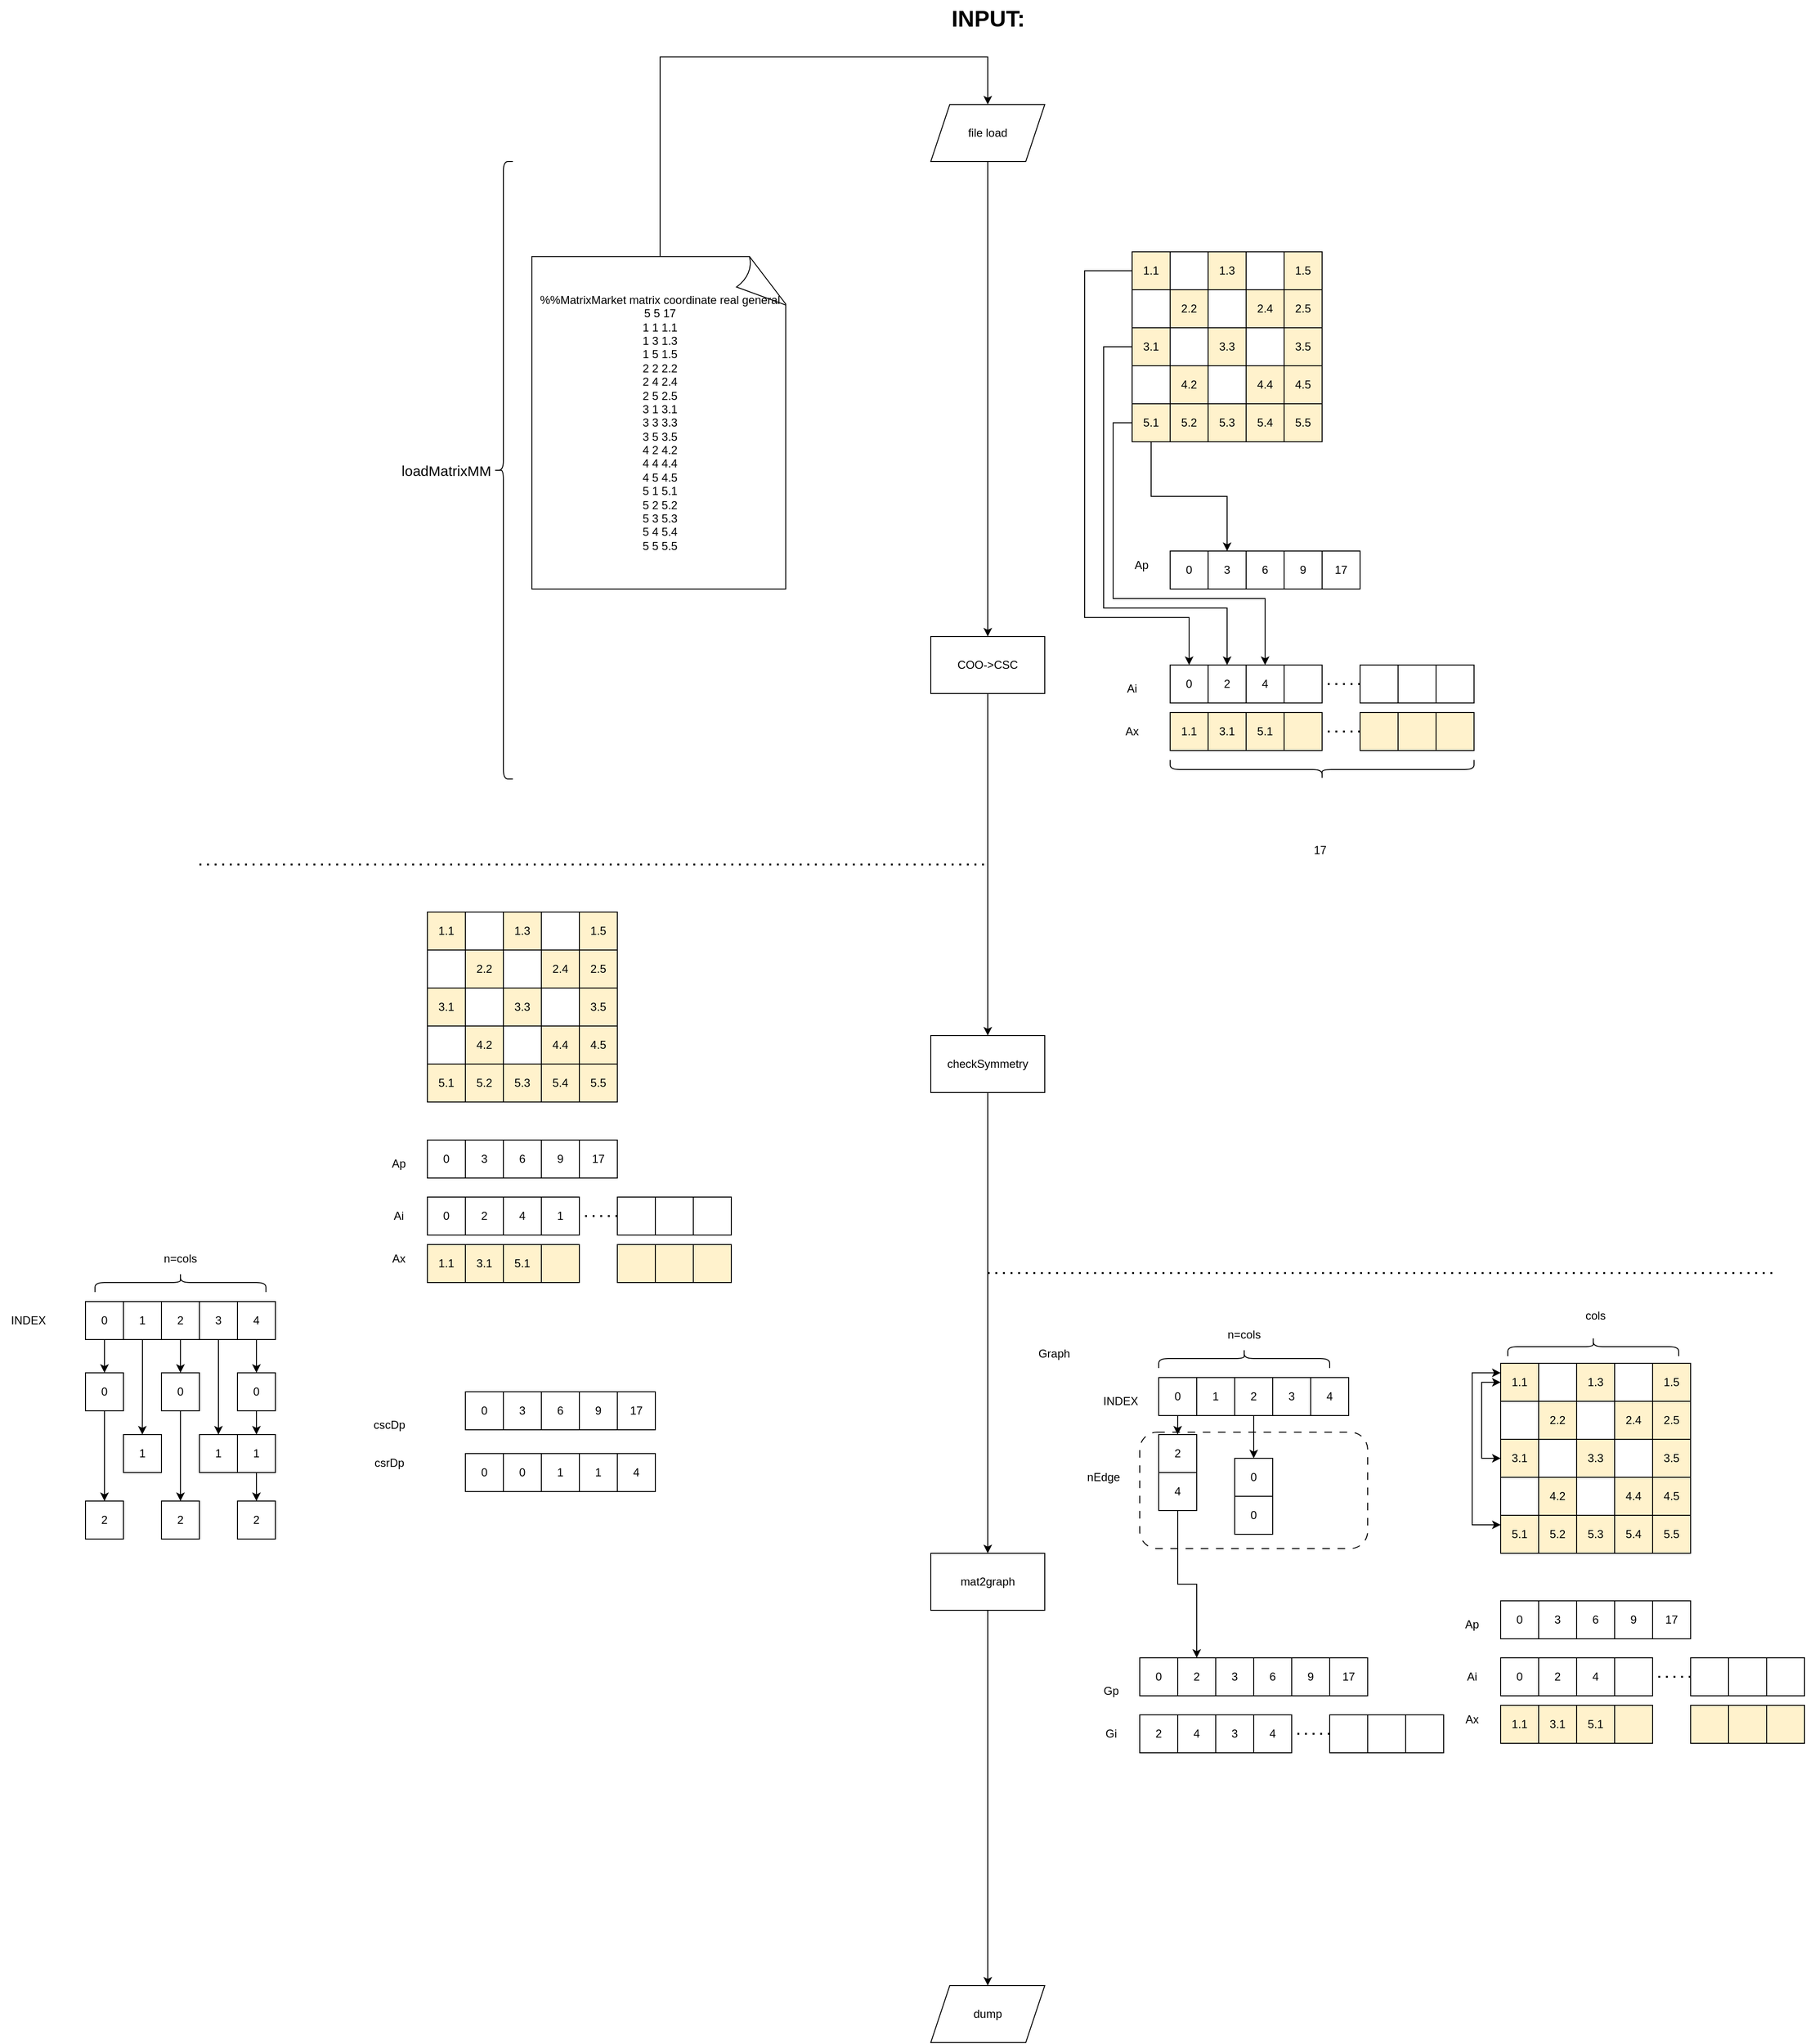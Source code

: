 <mxfile version="21.6.2" type="github">
  <diagram name="Page-1" id="mv7DPdrEbFSLcEf9unp2">
    <mxGraphModel dx="3901" dy="2014" grid="1" gridSize="10" guides="1" tooltips="1" connect="1" arrows="1" fold="1" page="1" pageScale="1" pageWidth="850" pageHeight="1100" math="0" shadow="0">
      <root>
        <mxCell id="0" />
        <mxCell id="1" parent="0" />
        <mxCell id="_sm7FN16jf7EUEfieG9g-74" style="edgeStyle=orthogonalEdgeStyle;rounded=0;orthogonalLoop=1;jettySize=auto;html=1;exitX=0;exitY=0.5;exitDx=0;exitDy=0;entryX=0.5;entryY=0;entryDx=0;entryDy=0;" edge="1" parent="1" source="_sm7FN16jf7EUEfieG9g-1" target="_sm7FN16jf7EUEfieG9g-52">
          <mxGeometry relative="1" as="geometry">
            <mxPoint x="72" y="390" as="targetPoint" />
            <Array as="points">
              <mxPoint x="82" y="175" />
              <mxPoint x="82" y="540" />
              <mxPoint x="192" y="540" />
            </Array>
          </mxGeometry>
        </mxCell>
        <mxCell id="_sm7FN16jf7EUEfieG9g-1" value="1.1" style="whiteSpace=wrap;html=1;aspect=fixed;fillColor=#fff2cc;strokeColor=default;" vertex="1" parent="1">
          <mxGeometry x="132" y="155" width="40" height="40" as="geometry" />
        </mxCell>
        <mxCell id="_sm7FN16jf7EUEfieG9g-2" value="" style="whiteSpace=wrap;html=1;aspect=fixed;" vertex="1" parent="1">
          <mxGeometry x="172" y="155" width="40" height="40" as="geometry" />
        </mxCell>
        <mxCell id="_sm7FN16jf7EUEfieG9g-3" value="1.3" style="whiteSpace=wrap;html=1;aspect=fixed;fillColor=#fff2cc;strokeColor=default;" vertex="1" parent="1">
          <mxGeometry x="212" y="155" width="40" height="40" as="geometry" />
        </mxCell>
        <mxCell id="_sm7FN16jf7EUEfieG9g-4" value="" style="whiteSpace=wrap;html=1;aspect=fixed;" vertex="1" parent="1">
          <mxGeometry x="252" y="155" width="40" height="40" as="geometry" />
        </mxCell>
        <mxCell id="_sm7FN16jf7EUEfieG9g-5" value="1.5" style="whiteSpace=wrap;html=1;aspect=fixed;fillColor=#fff2cc;strokeColor=default;" vertex="1" parent="1">
          <mxGeometry x="292" y="155" width="40" height="40" as="geometry" />
        </mxCell>
        <mxCell id="_sm7FN16jf7EUEfieG9g-6" value="" style="whiteSpace=wrap;html=1;aspect=fixed;" vertex="1" parent="1">
          <mxGeometry x="132" y="195" width="40" height="40" as="geometry" />
        </mxCell>
        <mxCell id="_sm7FN16jf7EUEfieG9g-7" value="2.2" style="whiteSpace=wrap;html=1;aspect=fixed;fillColor=#fff2cc;strokeColor=default;" vertex="1" parent="1">
          <mxGeometry x="172" y="195" width="40" height="40" as="geometry" />
        </mxCell>
        <mxCell id="_sm7FN16jf7EUEfieG9g-8" value="" style="whiteSpace=wrap;html=1;aspect=fixed;" vertex="1" parent="1">
          <mxGeometry x="212" y="195" width="40" height="40" as="geometry" />
        </mxCell>
        <mxCell id="_sm7FN16jf7EUEfieG9g-9" value="2.4" style="whiteSpace=wrap;html=1;aspect=fixed;fillColor=#fff2cc;strokeColor=default;" vertex="1" parent="1">
          <mxGeometry x="252" y="195" width="40" height="40" as="geometry" />
        </mxCell>
        <mxCell id="_sm7FN16jf7EUEfieG9g-10" value="2.5" style="whiteSpace=wrap;html=1;aspect=fixed;fillColor=#fff2cc;strokeColor=default;" vertex="1" parent="1">
          <mxGeometry x="292" y="195" width="40" height="40" as="geometry" />
        </mxCell>
        <mxCell id="_sm7FN16jf7EUEfieG9g-75" style="edgeStyle=orthogonalEdgeStyle;rounded=0;orthogonalLoop=1;jettySize=auto;html=1;exitX=0;exitY=0.5;exitDx=0;exitDy=0;entryX=0.5;entryY=0;entryDx=0;entryDy=0;" edge="1" parent="1" source="_sm7FN16jf7EUEfieG9g-11" target="_sm7FN16jf7EUEfieG9g-53">
          <mxGeometry relative="1" as="geometry">
            <Array as="points">
              <mxPoint x="102" y="255" />
              <mxPoint x="102" y="530" />
              <mxPoint x="232" y="530" />
            </Array>
          </mxGeometry>
        </mxCell>
        <mxCell id="_sm7FN16jf7EUEfieG9g-11" value="3.1" style="whiteSpace=wrap;html=1;aspect=fixed;fillColor=#fff2cc;strokeColor=default;" vertex="1" parent="1">
          <mxGeometry x="132" y="235" width="40" height="40" as="geometry" />
        </mxCell>
        <mxCell id="_sm7FN16jf7EUEfieG9g-12" value="" style="whiteSpace=wrap;html=1;aspect=fixed;" vertex="1" parent="1">
          <mxGeometry x="172" y="235" width="40" height="40" as="geometry" />
        </mxCell>
        <mxCell id="_sm7FN16jf7EUEfieG9g-13" value="3.3" style="whiteSpace=wrap;html=1;aspect=fixed;fillColor=#fff2cc;strokeColor=default;" vertex="1" parent="1">
          <mxGeometry x="212" y="235" width="40" height="40" as="geometry" />
        </mxCell>
        <mxCell id="_sm7FN16jf7EUEfieG9g-14" value="" style="whiteSpace=wrap;html=1;aspect=fixed;" vertex="1" parent="1">
          <mxGeometry x="252" y="235" width="40" height="40" as="geometry" />
        </mxCell>
        <mxCell id="_sm7FN16jf7EUEfieG9g-15" value="3.5" style="whiteSpace=wrap;html=1;aspect=fixed;fillColor=#fff2cc;strokeColor=default;" vertex="1" parent="1">
          <mxGeometry x="292" y="235" width="40" height="40" as="geometry" />
        </mxCell>
        <mxCell id="_sm7FN16jf7EUEfieG9g-16" value="" style="whiteSpace=wrap;html=1;aspect=fixed;" vertex="1" parent="1">
          <mxGeometry x="132" y="275" width="40" height="40" as="geometry" />
        </mxCell>
        <mxCell id="_sm7FN16jf7EUEfieG9g-17" value="4.2" style="whiteSpace=wrap;html=1;aspect=fixed;fillColor=#fff2cc;strokeColor=default;" vertex="1" parent="1">
          <mxGeometry x="172" y="275" width="40" height="40" as="geometry" />
        </mxCell>
        <mxCell id="_sm7FN16jf7EUEfieG9g-18" value="" style="whiteSpace=wrap;html=1;aspect=fixed;" vertex="1" parent="1">
          <mxGeometry x="212" y="275" width="40" height="40" as="geometry" />
        </mxCell>
        <mxCell id="_sm7FN16jf7EUEfieG9g-19" value="4.4" style="whiteSpace=wrap;html=1;aspect=fixed;fillColor=#fff2cc;strokeColor=default;" vertex="1" parent="1">
          <mxGeometry x="252" y="275" width="40" height="40" as="geometry" />
        </mxCell>
        <mxCell id="_sm7FN16jf7EUEfieG9g-20" value="4.5" style="whiteSpace=wrap;html=1;aspect=fixed;fillColor=#fff2cc;strokeColor=default;" vertex="1" parent="1">
          <mxGeometry x="292" y="275" width="40" height="40" as="geometry" />
        </mxCell>
        <mxCell id="_sm7FN16jf7EUEfieG9g-76" style="edgeStyle=orthogonalEdgeStyle;rounded=0;orthogonalLoop=1;jettySize=auto;html=1;exitX=0;exitY=0.5;exitDx=0;exitDy=0;entryX=0.5;entryY=0;entryDx=0;entryDy=0;" edge="1" parent="1" source="_sm7FN16jf7EUEfieG9g-21" target="_sm7FN16jf7EUEfieG9g-54">
          <mxGeometry relative="1" as="geometry">
            <Array as="points">
              <mxPoint x="112" y="335" />
              <mxPoint x="112" y="520" />
              <mxPoint x="272" y="520" />
            </Array>
          </mxGeometry>
        </mxCell>
        <mxCell id="_sm7FN16jf7EUEfieG9g-77" style="edgeStyle=orthogonalEdgeStyle;rounded=0;orthogonalLoop=1;jettySize=auto;html=1;exitX=0.5;exitY=1;exitDx=0;exitDy=0;entryX=0.5;entryY=0;entryDx=0;entryDy=0;" edge="1" parent="1" source="_sm7FN16jf7EUEfieG9g-21" target="_sm7FN16jf7EUEfieG9g-62">
          <mxGeometry relative="1" as="geometry" />
        </mxCell>
        <mxCell id="_sm7FN16jf7EUEfieG9g-21" value="5.1" style="whiteSpace=wrap;html=1;aspect=fixed;fillColor=#fff2cc;strokeColor=default;" vertex="1" parent="1">
          <mxGeometry x="132" y="315" width="40" height="40" as="geometry" />
        </mxCell>
        <mxCell id="_sm7FN16jf7EUEfieG9g-22" value="5.2" style="whiteSpace=wrap;html=1;aspect=fixed;fillColor=#fff2cc;strokeColor=default;" vertex="1" parent="1">
          <mxGeometry x="172" y="315" width="40" height="40" as="geometry" />
        </mxCell>
        <mxCell id="_sm7FN16jf7EUEfieG9g-23" value="5.3" style="whiteSpace=wrap;html=1;aspect=fixed;fillColor=#fff2cc;strokeColor=default;" vertex="1" parent="1">
          <mxGeometry x="212" y="315" width="40" height="40" as="geometry" />
        </mxCell>
        <mxCell id="_sm7FN16jf7EUEfieG9g-24" value="5.4" style="whiteSpace=wrap;html=1;aspect=fixed;fillColor=#fff2cc;strokeColor=default;" vertex="1" parent="1">
          <mxGeometry x="252" y="315" width="40" height="40" as="geometry" />
        </mxCell>
        <mxCell id="_sm7FN16jf7EUEfieG9g-25" value="5.5" style="whiteSpace=wrap;html=1;aspect=fixed;fillColor=#fff2cc;strokeColor=default;" vertex="1" parent="1">
          <mxGeometry x="292" y="315" width="40" height="40" as="geometry" />
        </mxCell>
        <mxCell id="_sm7FN16jf7EUEfieG9g-34" style="edgeStyle=orthogonalEdgeStyle;rounded=0;orthogonalLoop=1;jettySize=auto;html=1;exitX=0.5;exitY=1;exitDx=0;exitDy=0;entryX=0.5;entryY=0;entryDx=0;entryDy=0;" edge="1" parent="1" source="_sm7FN16jf7EUEfieG9g-29" target="_sm7FN16jf7EUEfieG9g-31">
          <mxGeometry relative="1" as="geometry" />
        </mxCell>
        <mxCell id="_sm7FN16jf7EUEfieG9g-29" value="file load" style="shape=parallelogram;perimeter=parallelogramPerimeter;whiteSpace=wrap;html=1;fixedSize=1;" vertex="1" parent="1">
          <mxGeometry x="-80" width="120" height="60" as="geometry" />
        </mxCell>
        <mxCell id="_sm7FN16jf7EUEfieG9g-69" style="edgeStyle=orthogonalEdgeStyle;rounded=0;orthogonalLoop=1;jettySize=auto;html=1;exitX=0.5;exitY=1;exitDx=0;exitDy=0;" edge="1" parent="1" source="_sm7FN16jf7EUEfieG9g-31" target="_sm7FN16jf7EUEfieG9g-67">
          <mxGeometry relative="1" as="geometry" />
        </mxCell>
        <mxCell id="_sm7FN16jf7EUEfieG9g-31" value="COO-&amp;gt;CSC" style="rounded=0;whiteSpace=wrap;html=1;" vertex="1" parent="1">
          <mxGeometry x="-80" y="560" width="120" height="60" as="geometry" />
        </mxCell>
        <mxCell id="_sm7FN16jf7EUEfieG9g-33" value="INPUT:" style="text;strokeColor=none;fillColor=none;html=1;fontSize=24;fontStyle=1;verticalAlign=middle;align=center;" vertex="1" parent="1">
          <mxGeometry x="-70" y="-110" width="100" height="40" as="geometry" />
        </mxCell>
        <mxCell id="_sm7FN16jf7EUEfieG9g-36" value="1.1" style="whiteSpace=wrap;html=1;aspect=fixed;fillColor=#fff2cc;strokeColor=default;" vertex="1" parent="1">
          <mxGeometry x="172" y="640" width="40" height="40" as="geometry" />
        </mxCell>
        <mxCell id="_sm7FN16jf7EUEfieG9g-37" value="Ax" style="text;html=1;strokeColor=none;fillColor=none;align=center;verticalAlign=middle;whiteSpace=wrap;rounded=0;" vertex="1" parent="1">
          <mxGeometry x="102" y="645" width="60" height="30" as="geometry" />
        </mxCell>
        <mxCell id="_sm7FN16jf7EUEfieG9g-39" value="3.1" style="whiteSpace=wrap;html=1;aspect=fixed;fillColor=#fff2cc;strokeColor=default;" vertex="1" parent="1">
          <mxGeometry x="212" y="640" width="40" height="40" as="geometry" />
        </mxCell>
        <mxCell id="_sm7FN16jf7EUEfieG9g-40" value="5.1" style="whiteSpace=wrap;html=1;aspect=fixed;fillColor=#fff2cc;strokeColor=default;" vertex="1" parent="1">
          <mxGeometry x="252" y="640" width="40" height="40" as="geometry" />
        </mxCell>
        <mxCell id="_sm7FN16jf7EUEfieG9g-41" value="" style="whiteSpace=wrap;html=1;aspect=fixed;fillColor=#fff2cc;strokeColor=default;" vertex="1" parent="1">
          <mxGeometry x="292" y="640" width="40" height="40" as="geometry" />
        </mxCell>
        <mxCell id="_sm7FN16jf7EUEfieG9g-43" value="" style="whiteSpace=wrap;html=1;aspect=fixed;fillColor=#fff2cc;strokeColor=default;" vertex="1" parent="1">
          <mxGeometry x="372" y="640" width="40" height="40" as="geometry" />
        </mxCell>
        <mxCell id="_sm7FN16jf7EUEfieG9g-44" value="" style="whiteSpace=wrap;html=1;aspect=fixed;fillColor=#fff2cc;strokeColor=default;" vertex="1" parent="1">
          <mxGeometry x="412" y="640" width="40" height="40" as="geometry" />
        </mxCell>
        <mxCell id="_sm7FN16jf7EUEfieG9g-45" value="" style="whiteSpace=wrap;html=1;aspect=fixed;fillColor=#fff2cc;strokeColor=default;" vertex="1" parent="1">
          <mxGeometry x="452" y="640" width="40" height="40" as="geometry" />
        </mxCell>
        <mxCell id="_sm7FN16jf7EUEfieG9g-46" value="" style="endArrow=none;dashed=1;html=1;dashPattern=1 3;strokeWidth=2;rounded=0;entryX=1;entryY=0.5;entryDx=0;entryDy=0;exitX=0;exitY=0.5;exitDx=0;exitDy=0;" edge="1" parent="1" source="_sm7FN16jf7EUEfieG9g-43" target="_sm7FN16jf7EUEfieG9g-41">
          <mxGeometry width="50" height="50" relative="1" as="geometry">
            <mxPoint x="362" y="670" as="sourcePoint" />
            <mxPoint x="412" y="620" as="targetPoint" />
          </mxGeometry>
        </mxCell>
        <mxCell id="_sm7FN16jf7EUEfieG9g-47" value="" style="shape=curlyBracket;whiteSpace=wrap;html=1;rounded=1;labelPosition=left;verticalLabelPosition=middle;align=right;verticalAlign=middle;rotation=-90;" vertex="1" parent="1">
          <mxGeometry x="322" y="540" width="20" height="320" as="geometry" />
        </mxCell>
        <mxCell id="_sm7FN16jf7EUEfieG9g-49" value="17" style="text;html=1;strokeColor=none;fillColor=none;align=center;verticalAlign=middle;whiteSpace=wrap;rounded=0;" vertex="1" parent="1">
          <mxGeometry x="300" y="770" width="60" height="30" as="geometry" />
        </mxCell>
        <mxCell id="_sm7FN16jf7EUEfieG9g-50" value="Ai" style="text;html=1;strokeColor=none;fillColor=none;align=center;verticalAlign=middle;whiteSpace=wrap;rounded=0;" vertex="1" parent="1">
          <mxGeometry x="102" y="600" width="60" height="30" as="geometry" />
        </mxCell>
        <mxCell id="_sm7FN16jf7EUEfieG9g-52" value="0" style="whiteSpace=wrap;html=1;aspect=fixed;" vertex="1" parent="1">
          <mxGeometry x="172" y="590" width="40" height="40" as="geometry" />
        </mxCell>
        <mxCell id="_sm7FN16jf7EUEfieG9g-53" value="2" style="whiteSpace=wrap;html=1;aspect=fixed;" vertex="1" parent="1">
          <mxGeometry x="212" y="590" width="40" height="40" as="geometry" />
        </mxCell>
        <mxCell id="_sm7FN16jf7EUEfieG9g-54" value="4" style="whiteSpace=wrap;html=1;aspect=fixed;" vertex="1" parent="1">
          <mxGeometry x="252" y="590" width="40" height="40" as="geometry" />
        </mxCell>
        <mxCell id="_sm7FN16jf7EUEfieG9g-55" value="" style="whiteSpace=wrap;html=1;aspect=fixed;" vertex="1" parent="1">
          <mxGeometry x="292" y="590" width="40" height="40" as="geometry" />
        </mxCell>
        <mxCell id="_sm7FN16jf7EUEfieG9g-56" value="" style="whiteSpace=wrap;html=1;aspect=fixed;" vertex="1" parent="1">
          <mxGeometry x="372" y="590" width="40" height="40" as="geometry" />
        </mxCell>
        <mxCell id="_sm7FN16jf7EUEfieG9g-57" value="" style="whiteSpace=wrap;html=1;aspect=fixed;" vertex="1" parent="1">
          <mxGeometry x="412" y="590" width="40" height="40" as="geometry" />
        </mxCell>
        <mxCell id="_sm7FN16jf7EUEfieG9g-58" value="" style="whiteSpace=wrap;html=1;aspect=fixed;" vertex="1" parent="1">
          <mxGeometry x="452" y="590" width="40" height="40" as="geometry" />
        </mxCell>
        <mxCell id="_sm7FN16jf7EUEfieG9g-59" value="" style="endArrow=none;dashed=1;html=1;dashPattern=1 3;strokeWidth=2;rounded=0;entryX=1;entryY=0.5;entryDx=0;entryDy=0;exitX=0;exitY=0.5;exitDx=0;exitDy=0;" edge="1" parent="1" source="_sm7FN16jf7EUEfieG9g-56" target="_sm7FN16jf7EUEfieG9g-55">
          <mxGeometry width="50" height="50" relative="1" as="geometry">
            <mxPoint x="362" y="620" as="sourcePoint" />
            <mxPoint x="412" y="570" as="targetPoint" />
          </mxGeometry>
        </mxCell>
        <mxCell id="_sm7FN16jf7EUEfieG9g-60" value="Ap" style="text;html=1;strokeColor=none;fillColor=none;align=center;verticalAlign=middle;whiteSpace=wrap;rounded=0;" vertex="1" parent="1">
          <mxGeometry x="112" y="470" width="60" height="30" as="geometry" />
        </mxCell>
        <mxCell id="_sm7FN16jf7EUEfieG9g-61" value="0" style="whiteSpace=wrap;html=1;aspect=fixed;" vertex="1" parent="1">
          <mxGeometry x="172" y="470" width="40" height="40" as="geometry" />
        </mxCell>
        <mxCell id="_sm7FN16jf7EUEfieG9g-62" value="3" style="whiteSpace=wrap;html=1;aspect=fixed;" vertex="1" parent="1">
          <mxGeometry x="212" y="470" width="40" height="40" as="geometry" />
        </mxCell>
        <mxCell id="_sm7FN16jf7EUEfieG9g-63" value="6" style="whiteSpace=wrap;html=1;aspect=fixed;" vertex="1" parent="1">
          <mxGeometry x="252" y="470" width="40" height="40" as="geometry" />
        </mxCell>
        <mxCell id="_sm7FN16jf7EUEfieG9g-64" value="9" style="whiteSpace=wrap;html=1;aspect=fixed;" vertex="1" parent="1">
          <mxGeometry x="292" y="470" width="40" height="40" as="geometry" />
        </mxCell>
        <mxCell id="_sm7FN16jf7EUEfieG9g-65" value="17" style="whiteSpace=wrap;html=1;aspect=fixed;" vertex="1" parent="1">
          <mxGeometry x="332" y="470" width="40" height="40" as="geometry" />
        </mxCell>
        <mxCell id="_sm7FN16jf7EUEfieG9g-71" style="edgeStyle=orthogonalEdgeStyle;rounded=0;orthogonalLoop=1;jettySize=auto;html=1;exitX=0.5;exitY=1;exitDx=0;exitDy=0;entryX=0.5;entryY=0;entryDx=0;entryDy=0;" edge="1" parent="1" source="_sm7FN16jf7EUEfieG9g-67" target="_sm7FN16jf7EUEfieG9g-70">
          <mxGeometry relative="1" as="geometry" />
        </mxCell>
        <mxCell id="_sm7FN16jf7EUEfieG9g-67" value="checkSymmetry" style="rounded=0;whiteSpace=wrap;html=1;" vertex="1" parent="1">
          <mxGeometry x="-80" y="980" width="120" height="60" as="geometry" />
        </mxCell>
        <mxCell id="_sm7FN16jf7EUEfieG9g-73" style="edgeStyle=orthogonalEdgeStyle;rounded=0;orthogonalLoop=1;jettySize=auto;html=1;exitX=0.5;exitY=1;exitDx=0;exitDy=0;entryX=0.5;entryY=0;entryDx=0;entryDy=0;" edge="1" parent="1" source="_sm7FN16jf7EUEfieG9g-70" target="_sm7FN16jf7EUEfieG9g-72">
          <mxGeometry relative="1" as="geometry" />
        </mxCell>
        <mxCell id="_sm7FN16jf7EUEfieG9g-70" value="mat2graph" style="rounded=0;whiteSpace=wrap;html=1;" vertex="1" parent="1">
          <mxGeometry x="-80" y="1525" width="120" height="60" as="geometry" />
        </mxCell>
        <mxCell id="_sm7FN16jf7EUEfieG9g-72" value="dump" style="shape=parallelogram;perimeter=parallelogramPerimeter;whiteSpace=wrap;html=1;fixedSize=1;" vertex="1" parent="1">
          <mxGeometry x="-80" y="1980" width="120" height="60" as="geometry" />
        </mxCell>
        <mxCell id="_sm7FN16jf7EUEfieG9g-104" value="1.1" style="whiteSpace=wrap;html=1;aspect=fixed;fillColor=#fff2cc;strokeColor=default;" vertex="1" parent="1">
          <mxGeometry x="520" y="1685" width="40" height="40" as="geometry" />
        </mxCell>
        <mxCell id="_sm7FN16jf7EUEfieG9g-105" value="3.1" style="whiteSpace=wrap;html=1;aspect=fixed;fillColor=#fff2cc;strokeColor=default;" vertex="1" parent="1">
          <mxGeometry x="560" y="1685" width="40" height="40" as="geometry" />
        </mxCell>
        <mxCell id="_sm7FN16jf7EUEfieG9g-106" value="5.1" style="whiteSpace=wrap;html=1;aspect=fixed;fillColor=#fff2cc;strokeColor=default;" vertex="1" parent="1">
          <mxGeometry x="600" y="1685" width="40" height="40" as="geometry" />
        </mxCell>
        <mxCell id="_sm7FN16jf7EUEfieG9g-107" value="" style="whiteSpace=wrap;html=1;aspect=fixed;fillColor=#fff2cc;strokeColor=default;" vertex="1" parent="1">
          <mxGeometry x="640" y="1685" width="40" height="40" as="geometry" />
        </mxCell>
        <mxCell id="_sm7FN16jf7EUEfieG9g-108" value="" style="whiteSpace=wrap;html=1;aspect=fixed;fillColor=#fff2cc;strokeColor=default;" vertex="1" parent="1">
          <mxGeometry x="720" y="1685" width="40" height="40" as="geometry" />
        </mxCell>
        <mxCell id="_sm7FN16jf7EUEfieG9g-109" value="" style="whiteSpace=wrap;html=1;aspect=fixed;fillColor=#fff2cc;strokeColor=default;" vertex="1" parent="1">
          <mxGeometry x="760" y="1685" width="40" height="40" as="geometry" />
        </mxCell>
        <mxCell id="_sm7FN16jf7EUEfieG9g-110" value="" style="whiteSpace=wrap;html=1;aspect=fixed;fillColor=#fff2cc;strokeColor=default;" vertex="1" parent="1">
          <mxGeometry x="800" y="1685" width="40" height="40" as="geometry" />
        </mxCell>
        <mxCell id="_sm7FN16jf7EUEfieG9g-114" value="0" style="whiteSpace=wrap;html=1;aspect=fixed;" vertex="1" parent="1">
          <mxGeometry x="520" y="1635" width="40" height="40" as="geometry" />
        </mxCell>
        <mxCell id="_sm7FN16jf7EUEfieG9g-115" value="2" style="whiteSpace=wrap;html=1;aspect=fixed;" vertex="1" parent="1">
          <mxGeometry x="560" y="1635" width="40" height="40" as="geometry" />
        </mxCell>
        <mxCell id="_sm7FN16jf7EUEfieG9g-116" value="4" style="whiteSpace=wrap;html=1;aspect=fixed;" vertex="1" parent="1">
          <mxGeometry x="600" y="1635" width="40" height="40" as="geometry" />
        </mxCell>
        <mxCell id="_sm7FN16jf7EUEfieG9g-117" value="" style="whiteSpace=wrap;html=1;aspect=fixed;" vertex="1" parent="1">
          <mxGeometry x="640" y="1635" width="40" height="40" as="geometry" />
        </mxCell>
        <mxCell id="_sm7FN16jf7EUEfieG9g-118" value="" style="whiteSpace=wrap;html=1;aspect=fixed;" vertex="1" parent="1">
          <mxGeometry x="720" y="1635" width="40" height="40" as="geometry" />
        </mxCell>
        <mxCell id="_sm7FN16jf7EUEfieG9g-119" value="" style="whiteSpace=wrap;html=1;aspect=fixed;" vertex="1" parent="1">
          <mxGeometry x="760" y="1635" width="40" height="40" as="geometry" />
        </mxCell>
        <mxCell id="_sm7FN16jf7EUEfieG9g-120" value="" style="whiteSpace=wrap;html=1;aspect=fixed;" vertex="1" parent="1">
          <mxGeometry x="800" y="1635" width="40" height="40" as="geometry" />
        </mxCell>
        <mxCell id="_sm7FN16jf7EUEfieG9g-121" value="" style="endArrow=none;dashed=1;html=1;dashPattern=1 3;strokeWidth=2;rounded=0;entryX=1;entryY=0.5;entryDx=0;entryDy=0;exitX=0;exitY=0.5;exitDx=0;exitDy=0;" edge="1" parent="1" source="_sm7FN16jf7EUEfieG9g-118" target="_sm7FN16jf7EUEfieG9g-117">
          <mxGeometry width="50" height="50" relative="1" as="geometry">
            <mxPoint x="710" y="1665" as="sourcePoint" />
            <mxPoint x="760" y="1615" as="targetPoint" />
          </mxGeometry>
        </mxCell>
        <mxCell id="_sm7FN16jf7EUEfieG9g-122" value="0" style="whiteSpace=wrap;html=1;aspect=fixed;" vertex="1" parent="1">
          <mxGeometry x="520" y="1575" width="40" height="40" as="geometry" />
        </mxCell>
        <mxCell id="_sm7FN16jf7EUEfieG9g-123" value="3" style="whiteSpace=wrap;html=1;aspect=fixed;" vertex="1" parent="1">
          <mxGeometry x="560" y="1575" width="40" height="40" as="geometry" />
        </mxCell>
        <mxCell id="_sm7FN16jf7EUEfieG9g-124" value="6" style="whiteSpace=wrap;html=1;aspect=fixed;" vertex="1" parent="1">
          <mxGeometry x="600" y="1575" width="40" height="40" as="geometry" />
        </mxCell>
        <mxCell id="_sm7FN16jf7EUEfieG9g-125" value="9" style="whiteSpace=wrap;html=1;aspect=fixed;" vertex="1" parent="1">
          <mxGeometry x="640" y="1575" width="40" height="40" as="geometry" />
        </mxCell>
        <mxCell id="_sm7FN16jf7EUEfieG9g-126" value="17" style="whiteSpace=wrap;html=1;aspect=fixed;" vertex="1" parent="1">
          <mxGeometry x="680" y="1575" width="40" height="40" as="geometry" />
        </mxCell>
        <mxCell id="_sm7FN16jf7EUEfieG9g-127" value="Ap" style="text;html=1;strokeColor=none;fillColor=none;align=center;verticalAlign=middle;whiteSpace=wrap;rounded=0;" vertex="1" parent="1">
          <mxGeometry x="460" y="1585" width="60" height="30" as="geometry" />
        </mxCell>
        <mxCell id="_sm7FN16jf7EUEfieG9g-129" value="Ax" style="text;html=1;strokeColor=none;fillColor=none;align=center;verticalAlign=middle;whiteSpace=wrap;rounded=0;" vertex="1" parent="1">
          <mxGeometry x="460" y="1685" width="60" height="30" as="geometry" />
        </mxCell>
        <mxCell id="_sm7FN16jf7EUEfieG9g-130" value="Ai" style="text;html=1;strokeColor=none;fillColor=none;align=center;verticalAlign=middle;whiteSpace=wrap;rounded=0;" vertex="1" parent="1">
          <mxGeometry x="460" y="1640" width="60" height="30" as="geometry" />
        </mxCell>
        <mxCell id="_sm7FN16jf7EUEfieG9g-215" style="edgeStyle=orthogonalEdgeStyle;rounded=0;orthogonalLoop=1;jettySize=auto;html=1;exitX=0;exitY=0.5;exitDx=0;exitDy=0;entryX=0;entryY=0.5;entryDx=0;entryDy=0;startArrow=classic;startFill=1;" edge="1" parent="1" source="_sm7FN16jf7EUEfieG9g-132" target="_sm7FN16jf7EUEfieG9g-142">
          <mxGeometry relative="1" as="geometry" />
        </mxCell>
        <mxCell id="_sm7FN16jf7EUEfieG9g-217" style="edgeStyle=orthogonalEdgeStyle;rounded=0;orthogonalLoop=1;jettySize=auto;html=1;exitX=0;exitY=0.25;exitDx=0;exitDy=0;entryX=0;entryY=0.25;entryDx=0;entryDy=0;startArrow=classic;startFill=1;" edge="1" parent="1" source="_sm7FN16jf7EUEfieG9g-132" target="_sm7FN16jf7EUEfieG9g-152">
          <mxGeometry relative="1" as="geometry">
            <Array as="points">
              <mxPoint x="490" y="1335" />
              <mxPoint x="490" y="1495" />
            </Array>
          </mxGeometry>
        </mxCell>
        <mxCell id="_sm7FN16jf7EUEfieG9g-132" value="1.1" style="whiteSpace=wrap;html=1;aspect=fixed;fillColor=#fff2cc;strokeColor=default;" vertex="1" parent="1">
          <mxGeometry x="520" y="1325" width="40" height="40" as="geometry" />
        </mxCell>
        <mxCell id="_sm7FN16jf7EUEfieG9g-133" value="" style="whiteSpace=wrap;html=1;aspect=fixed;" vertex="1" parent="1">
          <mxGeometry x="560" y="1325" width="40" height="40" as="geometry" />
        </mxCell>
        <mxCell id="_sm7FN16jf7EUEfieG9g-134" value="1.3" style="whiteSpace=wrap;html=1;aspect=fixed;fillColor=#fff2cc;strokeColor=default;" vertex="1" parent="1">
          <mxGeometry x="600" y="1325" width="40" height="40" as="geometry" />
        </mxCell>
        <mxCell id="_sm7FN16jf7EUEfieG9g-135" value="" style="whiteSpace=wrap;html=1;aspect=fixed;" vertex="1" parent="1">
          <mxGeometry x="640" y="1325" width="40" height="40" as="geometry" />
        </mxCell>
        <mxCell id="_sm7FN16jf7EUEfieG9g-136" value="1.5" style="whiteSpace=wrap;html=1;aspect=fixed;fillColor=#fff2cc;strokeColor=default;" vertex="1" parent="1">
          <mxGeometry x="680" y="1325" width="40" height="40" as="geometry" />
        </mxCell>
        <mxCell id="_sm7FN16jf7EUEfieG9g-137" value="" style="whiteSpace=wrap;html=1;aspect=fixed;" vertex="1" parent="1">
          <mxGeometry x="520" y="1365" width="40" height="40" as="geometry" />
        </mxCell>
        <mxCell id="_sm7FN16jf7EUEfieG9g-138" value="2.2" style="whiteSpace=wrap;html=1;aspect=fixed;fillColor=#fff2cc;strokeColor=default;" vertex="1" parent="1">
          <mxGeometry x="560" y="1365" width="40" height="40" as="geometry" />
        </mxCell>
        <mxCell id="_sm7FN16jf7EUEfieG9g-139" value="" style="whiteSpace=wrap;html=1;aspect=fixed;" vertex="1" parent="1">
          <mxGeometry x="600" y="1365" width="40" height="40" as="geometry" />
        </mxCell>
        <mxCell id="_sm7FN16jf7EUEfieG9g-140" value="2.4" style="whiteSpace=wrap;html=1;aspect=fixed;fillColor=#fff2cc;strokeColor=default;" vertex="1" parent="1">
          <mxGeometry x="640" y="1365" width="40" height="40" as="geometry" />
        </mxCell>
        <mxCell id="_sm7FN16jf7EUEfieG9g-141" value="2.5" style="whiteSpace=wrap;html=1;aspect=fixed;fillColor=#fff2cc;strokeColor=default;" vertex="1" parent="1">
          <mxGeometry x="680" y="1365" width="40" height="40" as="geometry" />
        </mxCell>
        <mxCell id="_sm7FN16jf7EUEfieG9g-142" value="3.1" style="whiteSpace=wrap;html=1;aspect=fixed;fillColor=#fff2cc;strokeColor=default;" vertex="1" parent="1">
          <mxGeometry x="520" y="1405" width="40" height="40" as="geometry" />
        </mxCell>
        <mxCell id="_sm7FN16jf7EUEfieG9g-143" value="" style="whiteSpace=wrap;html=1;aspect=fixed;" vertex="1" parent="1">
          <mxGeometry x="560" y="1405" width="40" height="40" as="geometry" />
        </mxCell>
        <mxCell id="_sm7FN16jf7EUEfieG9g-144" value="3.3" style="whiteSpace=wrap;html=1;aspect=fixed;fillColor=#fff2cc;strokeColor=default;" vertex="1" parent="1">
          <mxGeometry x="600" y="1405" width="40" height="40" as="geometry" />
        </mxCell>
        <mxCell id="_sm7FN16jf7EUEfieG9g-145" value="" style="whiteSpace=wrap;html=1;aspect=fixed;" vertex="1" parent="1">
          <mxGeometry x="640" y="1405" width="40" height="40" as="geometry" />
        </mxCell>
        <mxCell id="_sm7FN16jf7EUEfieG9g-146" value="3.5" style="whiteSpace=wrap;html=1;aspect=fixed;fillColor=#fff2cc;strokeColor=default;" vertex="1" parent="1">
          <mxGeometry x="680" y="1405" width="40" height="40" as="geometry" />
        </mxCell>
        <mxCell id="_sm7FN16jf7EUEfieG9g-147" value="" style="whiteSpace=wrap;html=1;aspect=fixed;" vertex="1" parent="1">
          <mxGeometry x="520" y="1445" width="40" height="40" as="geometry" />
        </mxCell>
        <mxCell id="_sm7FN16jf7EUEfieG9g-148" value="4.2" style="whiteSpace=wrap;html=1;aspect=fixed;fillColor=#fff2cc;strokeColor=default;" vertex="1" parent="1">
          <mxGeometry x="560" y="1445" width="40" height="40" as="geometry" />
        </mxCell>
        <mxCell id="_sm7FN16jf7EUEfieG9g-149" value="" style="whiteSpace=wrap;html=1;aspect=fixed;" vertex="1" parent="1">
          <mxGeometry x="600" y="1445" width="40" height="40" as="geometry" />
        </mxCell>
        <mxCell id="_sm7FN16jf7EUEfieG9g-150" value="4.4" style="whiteSpace=wrap;html=1;aspect=fixed;fillColor=#fff2cc;strokeColor=default;" vertex="1" parent="1">
          <mxGeometry x="640" y="1445" width="40" height="40" as="geometry" />
        </mxCell>
        <mxCell id="_sm7FN16jf7EUEfieG9g-151" value="4.5" style="whiteSpace=wrap;html=1;aspect=fixed;fillColor=#fff2cc;strokeColor=default;" vertex="1" parent="1">
          <mxGeometry x="680" y="1445" width="40" height="40" as="geometry" />
        </mxCell>
        <mxCell id="_sm7FN16jf7EUEfieG9g-152" value="5.1" style="whiteSpace=wrap;html=1;aspect=fixed;fillColor=#fff2cc;strokeColor=default;" vertex="1" parent="1">
          <mxGeometry x="520" y="1485" width="40" height="40" as="geometry" />
        </mxCell>
        <mxCell id="_sm7FN16jf7EUEfieG9g-153" value="5.2" style="whiteSpace=wrap;html=1;aspect=fixed;fillColor=#fff2cc;strokeColor=default;" vertex="1" parent="1">
          <mxGeometry x="560" y="1485" width="40" height="40" as="geometry" />
        </mxCell>
        <mxCell id="_sm7FN16jf7EUEfieG9g-154" value="5.3" style="whiteSpace=wrap;html=1;aspect=fixed;fillColor=#fff2cc;strokeColor=default;" vertex="1" parent="1">
          <mxGeometry x="600" y="1485" width="40" height="40" as="geometry" />
        </mxCell>
        <mxCell id="_sm7FN16jf7EUEfieG9g-155" value="5.4" style="whiteSpace=wrap;html=1;aspect=fixed;fillColor=#fff2cc;strokeColor=default;" vertex="1" parent="1">
          <mxGeometry x="640" y="1485" width="40" height="40" as="geometry" />
        </mxCell>
        <mxCell id="_sm7FN16jf7EUEfieG9g-156" value="5.5" style="whiteSpace=wrap;html=1;aspect=fixed;fillColor=#fff2cc;strokeColor=default;" vertex="1" parent="1">
          <mxGeometry x="680" y="1485" width="40" height="40" as="geometry" />
        </mxCell>
        <mxCell id="_sm7FN16jf7EUEfieG9g-170" style="edgeStyle=orthogonalEdgeStyle;rounded=0;orthogonalLoop=1;jettySize=auto;html=1;exitX=0.5;exitY=1;exitDx=0;exitDy=0;" edge="1" parent="1" source="_sm7FN16jf7EUEfieG9g-158">
          <mxGeometry relative="1" as="geometry">
            <mxPoint x="179.909" y="1400" as="targetPoint" />
          </mxGeometry>
        </mxCell>
        <mxCell id="_sm7FN16jf7EUEfieG9g-158" value="0" style="whiteSpace=wrap;html=1;aspect=fixed;" vertex="1" parent="1">
          <mxGeometry x="160" y="1340" width="40" height="40" as="geometry" />
        </mxCell>
        <mxCell id="_sm7FN16jf7EUEfieG9g-159" value="1" style="whiteSpace=wrap;html=1;aspect=fixed;" vertex="1" parent="1">
          <mxGeometry x="200" y="1340" width="40" height="40" as="geometry" />
        </mxCell>
        <mxCell id="_sm7FN16jf7EUEfieG9g-176" style="edgeStyle=orthogonalEdgeStyle;rounded=0;orthogonalLoop=1;jettySize=auto;html=1;exitX=0.5;exitY=1;exitDx=0;exitDy=0;entryX=0.5;entryY=0;entryDx=0;entryDy=0;" edge="1" parent="1" source="_sm7FN16jf7EUEfieG9g-160" target="_sm7FN16jf7EUEfieG9g-174">
          <mxGeometry relative="1" as="geometry" />
        </mxCell>
        <mxCell id="_sm7FN16jf7EUEfieG9g-160" value="2" style="whiteSpace=wrap;html=1;aspect=fixed;" vertex="1" parent="1">
          <mxGeometry x="240" y="1340" width="40" height="40" as="geometry" />
        </mxCell>
        <mxCell id="_sm7FN16jf7EUEfieG9g-161" value="3" style="whiteSpace=wrap;html=1;aspect=fixed;" vertex="1" parent="1">
          <mxGeometry x="280" y="1340" width="40" height="40" as="geometry" />
        </mxCell>
        <mxCell id="_sm7FN16jf7EUEfieG9g-163" value="Graph" style="text;html=1;strokeColor=none;fillColor=none;align=center;verticalAlign=middle;whiteSpace=wrap;rounded=0;" vertex="1" parent="1">
          <mxGeometry x="20" y="1300" width="60" height="30" as="geometry" />
        </mxCell>
        <mxCell id="_sm7FN16jf7EUEfieG9g-168" value="" style="shape=curlyBracket;whiteSpace=wrap;html=1;rounded=1;labelPosition=left;verticalLabelPosition=middle;align=right;verticalAlign=middle;rotation=90;" vertex="1" parent="1">
          <mxGeometry x="240" y="1230" width="20" height="180" as="geometry" />
        </mxCell>
        <mxCell id="_sm7FN16jf7EUEfieG9g-169" value="n=cols" style="text;html=1;strokeColor=none;fillColor=none;align=center;verticalAlign=middle;whiteSpace=wrap;rounded=0;" vertex="1" parent="1">
          <mxGeometry x="220" y="1280" width="60" height="30" as="geometry" />
        </mxCell>
        <mxCell id="_sm7FN16jf7EUEfieG9g-171" value="2" style="whiteSpace=wrap;html=1;aspect=fixed;" vertex="1" parent="1">
          <mxGeometry x="160" y="1400" width="40" height="40" as="geometry" />
        </mxCell>
        <mxCell id="_sm7FN16jf7EUEfieG9g-220" style="edgeStyle=orthogonalEdgeStyle;rounded=0;orthogonalLoop=1;jettySize=auto;html=1;exitX=0.5;exitY=1;exitDx=0;exitDy=0;" edge="1" parent="1" source="_sm7FN16jf7EUEfieG9g-172" target="_sm7FN16jf7EUEfieG9g-194">
          <mxGeometry relative="1" as="geometry" />
        </mxCell>
        <mxCell id="_sm7FN16jf7EUEfieG9g-172" value="4" style="whiteSpace=wrap;html=1;aspect=fixed;" vertex="1" parent="1">
          <mxGeometry x="160" y="1440" width="40" height="40" as="geometry" />
        </mxCell>
        <mxCell id="_sm7FN16jf7EUEfieG9g-174" value="0" style="whiteSpace=wrap;html=1;aspect=fixed;" vertex="1" parent="1">
          <mxGeometry x="240" y="1425" width="40" height="40" as="geometry" />
        </mxCell>
        <mxCell id="_sm7FN16jf7EUEfieG9g-175" value="0" style="whiteSpace=wrap;html=1;aspect=fixed;" vertex="1" parent="1">
          <mxGeometry x="240" y="1465" width="40" height="40" as="geometry" />
        </mxCell>
        <mxCell id="_sm7FN16jf7EUEfieG9g-179" value="" style="endArrow=none;dashed=1;html=1;dashPattern=1 3;strokeWidth=2;rounded=0;" edge="1" parent="1">
          <mxGeometry width="50" height="50" relative="1" as="geometry">
            <mxPoint x="-20" y="1230" as="sourcePoint" />
            <mxPoint x="810" y="1230" as="targetPoint" />
          </mxGeometry>
        </mxCell>
        <mxCell id="_sm7FN16jf7EUEfieG9g-272" style="edgeStyle=orthogonalEdgeStyle;rounded=0;orthogonalLoop=1;jettySize=auto;html=1;exitX=0.5;exitY=0;exitDx=0;exitDy=0;exitPerimeter=0;entryX=0.5;entryY=0;entryDx=0;entryDy=0;" edge="1" parent="1" source="_sm7FN16jf7EUEfieG9g-181" target="_sm7FN16jf7EUEfieG9g-29">
          <mxGeometry relative="1" as="geometry">
            <Array as="points">
              <mxPoint x="-365" y="-50" />
              <mxPoint x="-20" y="-50" />
            </Array>
          </mxGeometry>
        </mxCell>
        <mxCell id="_sm7FN16jf7EUEfieG9g-181" value="&lt;div style=&quot;border-color: var(--border-color);&quot;&gt;%%MatrixMarket matrix coordinate real general&lt;/div&gt;&lt;div style=&quot;border-color: var(--border-color);&quot;&gt;5 5 17&lt;/div&gt;&lt;div style=&quot;border-color: var(--border-color);&quot;&gt;1 1 1.1&lt;/div&gt;&lt;div style=&quot;border-color: var(--border-color);&quot;&gt;1 3 1.3&lt;/div&gt;&lt;div style=&quot;border-color: var(--border-color);&quot;&gt;1 5 1.5&lt;/div&gt;&lt;div style=&quot;border-color: var(--border-color);&quot;&gt;2 2 2.2&lt;/div&gt;&lt;div style=&quot;border-color: var(--border-color);&quot;&gt;2 4 2.4&lt;/div&gt;&lt;div style=&quot;border-color: var(--border-color);&quot;&gt;2 5 2.5&lt;/div&gt;&lt;div style=&quot;border-color: var(--border-color);&quot;&gt;3 1 3.1&lt;/div&gt;&lt;div style=&quot;border-color: var(--border-color);&quot;&gt;3 3 3.3&lt;/div&gt;&lt;div style=&quot;border-color: var(--border-color);&quot;&gt;3 5 3.5&lt;/div&gt;&lt;div style=&quot;border-color: var(--border-color);&quot;&gt;4 2 4.2&lt;/div&gt;&lt;div style=&quot;border-color: var(--border-color);&quot;&gt;4 4 4.4&lt;/div&gt;&lt;div style=&quot;border-color: var(--border-color);&quot;&gt;4 5 4.5&lt;/div&gt;&lt;div style=&quot;border-color: var(--border-color);&quot;&gt;5 1 5.1&lt;/div&gt;&lt;div style=&quot;border-color: var(--border-color);&quot;&gt;5 2 5.2&lt;/div&gt;&lt;div style=&quot;border-color: var(--border-color);&quot;&gt;5 3 5.3&lt;/div&gt;&lt;div style=&quot;border-color: var(--border-color);&quot;&gt;5 4 5.4&lt;/div&gt;&lt;div style=&quot;border-color: var(--border-color);&quot;&gt;5 5 5.5&lt;/div&gt;" style="whiteSpace=wrap;html=1;shape=mxgraph.basic.document" vertex="1" parent="1">
          <mxGeometry x="-500" y="160" width="270" height="350" as="geometry" />
        </mxCell>
        <mxCell id="_sm7FN16jf7EUEfieG9g-183" value="" style="shape=curlyBracket;whiteSpace=wrap;html=1;rounded=1;labelPosition=left;verticalLabelPosition=middle;align=right;verticalAlign=middle;" vertex="1" parent="1">
          <mxGeometry x="-540" y="60" width="20" height="650" as="geometry" />
        </mxCell>
        <mxCell id="_sm7FN16jf7EUEfieG9g-184" value="&lt;font style=&quot;font-size: 15px;&quot;&gt;loadMatrixMM&lt;/font&gt;" style="text;html=1;strokeColor=none;fillColor=none;align=center;verticalAlign=middle;whiteSpace=wrap;rounded=0;" vertex="1" parent="1">
          <mxGeometry x="-620" y="370" width="60" height="30" as="geometry" />
        </mxCell>
        <mxCell id="_sm7FN16jf7EUEfieG9g-185" value="" style="endArrow=none;dashed=1;html=1;dashPattern=1 3;strokeWidth=2;rounded=0;" edge="1" parent="1">
          <mxGeometry width="50" height="50" relative="1" as="geometry">
            <mxPoint x="-850" y="800" as="sourcePoint" />
            <mxPoint x="-20" y="800" as="targetPoint" />
          </mxGeometry>
        </mxCell>
        <mxCell id="_sm7FN16jf7EUEfieG9g-186" value="nEdge" style="text;html=1;strokeColor=none;fillColor=none;align=center;verticalAlign=middle;whiteSpace=wrap;rounded=0;" vertex="1" parent="1">
          <mxGeometry x="72" y="1430" width="60" height="30" as="geometry" />
        </mxCell>
        <mxCell id="_sm7FN16jf7EUEfieG9g-187" value="" style="rounded=1;whiteSpace=wrap;html=1;fillColor=none;dashed=1;dashPattern=8 8;" vertex="1" parent="1">
          <mxGeometry x="140" y="1397.5" width="240" height="122.5" as="geometry" />
        </mxCell>
        <mxCell id="_sm7FN16jf7EUEfieG9g-190" value="" style="shape=curlyBracket;whiteSpace=wrap;html=1;rounded=1;labelPosition=left;verticalLabelPosition=middle;align=right;verticalAlign=middle;rotation=90;" vertex="1" parent="1">
          <mxGeometry x="607.5" y="1217.5" width="20" height="180" as="geometry" />
        </mxCell>
        <mxCell id="_sm7FN16jf7EUEfieG9g-191" value="cols" style="text;html=1;strokeColor=none;fillColor=none;align=center;verticalAlign=middle;whiteSpace=wrap;rounded=0;" vertex="1" parent="1">
          <mxGeometry x="590" y="1260" width="60" height="30" as="geometry" />
        </mxCell>
        <mxCell id="_sm7FN16jf7EUEfieG9g-192" value="4" style="whiteSpace=wrap;html=1;aspect=fixed;" vertex="1" parent="1">
          <mxGeometry x="320" y="1340" width="40" height="40" as="geometry" />
        </mxCell>
        <mxCell id="_sm7FN16jf7EUEfieG9g-194" value="2" style="whiteSpace=wrap;html=1;aspect=fixed;" vertex="1" parent="1">
          <mxGeometry x="180" y="1635" width="40" height="40" as="geometry" />
        </mxCell>
        <mxCell id="_sm7FN16jf7EUEfieG9g-195" value="3" style="whiteSpace=wrap;html=1;aspect=fixed;" vertex="1" parent="1">
          <mxGeometry x="220" y="1635" width="40" height="40" as="geometry" />
        </mxCell>
        <mxCell id="_sm7FN16jf7EUEfieG9g-196" value="6" style="whiteSpace=wrap;html=1;aspect=fixed;" vertex="1" parent="1">
          <mxGeometry x="260" y="1635" width="40" height="40" as="geometry" />
        </mxCell>
        <mxCell id="_sm7FN16jf7EUEfieG9g-197" value="9" style="whiteSpace=wrap;html=1;aspect=fixed;" vertex="1" parent="1">
          <mxGeometry x="300" y="1635" width="40" height="40" as="geometry" />
        </mxCell>
        <mxCell id="_sm7FN16jf7EUEfieG9g-198" value="17" style="whiteSpace=wrap;html=1;aspect=fixed;" vertex="1" parent="1">
          <mxGeometry x="340" y="1635" width="40" height="40" as="geometry" />
        </mxCell>
        <mxCell id="_sm7FN16jf7EUEfieG9g-199" value="Gp" style="text;html=1;strokeColor=none;fillColor=none;align=center;verticalAlign=middle;whiteSpace=wrap;rounded=0;" vertex="1" parent="1">
          <mxGeometry x="80" y="1655" width="60" height="30" as="geometry" />
        </mxCell>
        <mxCell id="_sm7FN16jf7EUEfieG9g-200" value="2" style="whiteSpace=wrap;html=1;aspect=fixed;" vertex="1" parent="1">
          <mxGeometry x="140" y="1695" width="40" height="40" as="geometry" />
        </mxCell>
        <mxCell id="_sm7FN16jf7EUEfieG9g-201" value="4" style="whiteSpace=wrap;html=1;aspect=fixed;" vertex="1" parent="1">
          <mxGeometry x="180" y="1695" width="40" height="40" as="geometry" />
        </mxCell>
        <mxCell id="_sm7FN16jf7EUEfieG9g-202" value="3" style="whiteSpace=wrap;html=1;aspect=fixed;" vertex="1" parent="1">
          <mxGeometry x="220" y="1695" width="40" height="40" as="geometry" />
        </mxCell>
        <mxCell id="_sm7FN16jf7EUEfieG9g-203" value="4" style="whiteSpace=wrap;html=1;aspect=fixed;" vertex="1" parent="1">
          <mxGeometry x="260" y="1695" width="40" height="40" as="geometry" />
        </mxCell>
        <mxCell id="_sm7FN16jf7EUEfieG9g-204" value="" style="whiteSpace=wrap;html=1;aspect=fixed;" vertex="1" parent="1">
          <mxGeometry x="340" y="1695" width="40" height="40" as="geometry" />
        </mxCell>
        <mxCell id="_sm7FN16jf7EUEfieG9g-205" value="" style="whiteSpace=wrap;html=1;aspect=fixed;" vertex="1" parent="1">
          <mxGeometry x="380" y="1695" width="40" height="40" as="geometry" />
        </mxCell>
        <mxCell id="_sm7FN16jf7EUEfieG9g-206" value="" style="whiteSpace=wrap;html=1;aspect=fixed;" vertex="1" parent="1">
          <mxGeometry x="420" y="1695" width="40" height="40" as="geometry" />
        </mxCell>
        <mxCell id="_sm7FN16jf7EUEfieG9g-207" value="" style="endArrow=none;dashed=1;html=1;dashPattern=1 3;strokeWidth=2;rounded=0;entryX=1;entryY=0.5;entryDx=0;entryDy=0;exitX=0;exitY=0.5;exitDx=0;exitDy=0;" edge="1" parent="1" source="_sm7FN16jf7EUEfieG9g-204" target="_sm7FN16jf7EUEfieG9g-203">
          <mxGeometry width="50" height="50" relative="1" as="geometry">
            <mxPoint x="330" y="1725" as="sourcePoint" />
            <mxPoint x="380" y="1675" as="targetPoint" />
          </mxGeometry>
        </mxCell>
        <mxCell id="_sm7FN16jf7EUEfieG9g-208" value="Gi" style="text;html=1;strokeColor=none;fillColor=none;align=center;verticalAlign=middle;whiteSpace=wrap;rounded=0;" vertex="1" parent="1">
          <mxGeometry x="80" y="1700" width="60" height="30" as="geometry" />
        </mxCell>
        <mxCell id="_sm7FN16jf7EUEfieG9g-209" value="0" style="whiteSpace=wrap;html=1;aspect=fixed;" vertex="1" parent="1">
          <mxGeometry x="140" y="1635" width="40" height="40" as="geometry" />
        </mxCell>
        <mxCell id="_sm7FN16jf7EUEfieG9g-221" value="1.1" style="whiteSpace=wrap;html=1;aspect=fixed;fillColor=#fff2cc;strokeColor=default;" vertex="1" parent="1">
          <mxGeometry x="-610" y="850" width="40" height="40" as="geometry" />
        </mxCell>
        <mxCell id="_sm7FN16jf7EUEfieG9g-222" value="" style="whiteSpace=wrap;html=1;aspect=fixed;" vertex="1" parent="1">
          <mxGeometry x="-570" y="850" width="40" height="40" as="geometry" />
        </mxCell>
        <mxCell id="_sm7FN16jf7EUEfieG9g-223" value="1.3" style="whiteSpace=wrap;html=1;aspect=fixed;fillColor=#fff2cc;strokeColor=default;" vertex="1" parent="1">
          <mxGeometry x="-530" y="850" width="40" height="40" as="geometry" />
        </mxCell>
        <mxCell id="_sm7FN16jf7EUEfieG9g-224" value="" style="whiteSpace=wrap;html=1;aspect=fixed;" vertex="1" parent="1">
          <mxGeometry x="-490" y="850" width="40" height="40" as="geometry" />
        </mxCell>
        <mxCell id="_sm7FN16jf7EUEfieG9g-225" value="1.5" style="whiteSpace=wrap;html=1;aspect=fixed;fillColor=#fff2cc;strokeColor=default;" vertex="1" parent="1">
          <mxGeometry x="-450" y="850" width="40" height="40" as="geometry" />
        </mxCell>
        <mxCell id="_sm7FN16jf7EUEfieG9g-226" value="" style="whiteSpace=wrap;html=1;aspect=fixed;" vertex="1" parent="1">
          <mxGeometry x="-610" y="890" width="40" height="40" as="geometry" />
        </mxCell>
        <mxCell id="_sm7FN16jf7EUEfieG9g-227" value="2.2" style="whiteSpace=wrap;html=1;aspect=fixed;fillColor=#fff2cc;strokeColor=default;" vertex="1" parent="1">
          <mxGeometry x="-570" y="890" width="40" height="40" as="geometry" />
        </mxCell>
        <mxCell id="_sm7FN16jf7EUEfieG9g-228" value="" style="whiteSpace=wrap;html=1;aspect=fixed;" vertex="1" parent="1">
          <mxGeometry x="-530" y="890" width="40" height="40" as="geometry" />
        </mxCell>
        <mxCell id="_sm7FN16jf7EUEfieG9g-229" value="2.4" style="whiteSpace=wrap;html=1;aspect=fixed;fillColor=#fff2cc;strokeColor=default;" vertex="1" parent="1">
          <mxGeometry x="-490" y="890" width="40" height="40" as="geometry" />
        </mxCell>
        <mxCell id="_sm7FN16jf7EUEfieG9g-230" value="2.5" style="whiteSpace=wrap;html=1;aspect=fixed;fillColor=#fff2cc;strokeColor=default;" vertex="1" parent="1">
          <mxGeometry x="-450" y="890" width="40" height="40" as="geometry" />
        </mxCell>
        <mxCell id="_sm7FN16jf7EUEfieG9g-231" value="3.1" style="whiteSpace=wrap;html=1;aspect=fixed;fillColor=#fff2cc;strokeColor=default;" vertex="1" parent="1">
          <mxGeometry x="-610" y="930" width="40" height="40" as="geometry" />
        </mxCell>
        <mxCell id="_sm7FN16jf7EUEfieG9g-232" value="" style="whiteSpace=wrap;html=1;aspect=fixed;" vertex="1" parent="1">
          <mxGeometry x="-570" y="930" width="40" height="40" as="geometry" />
        </mxCell>
        <mxCell id="_sm7FN16jf7EUEfieG9g-233" value="3.3" style="whiteSpace=wrap;html=1;aspect=fixed;fillColor=#fff2cc;strokeColor=default;" vertex="1" parent="1">
          <mxGeometry x="-530" y="930" width="40" height="40" as="geometry" />
        </mxCell>
        <mxCell id="_sm7FN16jf7EUEfieG9g-234" value="" style="whiteSpace=wrap;html=1;aspect=fixed;" vertex="1" parent="1">
          <mxGeometry x="-490" y="930" width="40" height="40" as="geometry" />
        </mxCell>
        <mxCell id="_sm7FN16jf7EUEfieG9g-235" value="3.5" style="whiteSpace=wrap;html=1;aspect=fixed;fillColor=#fff2cc;strokeColor=default;" vertex="1" parent="1">
          <mxGeometry x="-450" y="930" width="40" height="40" as="geometry" />
        </mxCell>
        <mxCell id="_sm7FN16jf7EUEfieG9g-236" value="" style="whiteSpace=wrap;html=1;aspect=fixed;" vertex="1" parent="1">
          <mxGeometry x="-610" y="970" width="40" height="40" as="geometry" />
        </mxCell>
        <mxCell id="_sm7FN16jf7EUEfieG9g-237" value="4.2" style="whiteSpace=wrap;html=1;aspect=fixed;fillColor=#fff2cc;strokeColor=default;" vertex="1" parent="1">
          <mxGeometry x="-570" y="970" width="40" height="40" as="geometry" />
        </mxCell>
        <mxCell id="_sm7FN16jf7EUEfieG9g-238" value="" style="whiteSpace=wrap;html=1;aspect=fixed;" vertex="1" parent="1">
          <mxGeometry x="-530" y="970" width="40" height="40" as="geometry" />
        </mxCell>
        <mxCell id="_sm7FN16jf7EUEfieG9g-239" value="4.4" style="whiteSpace=wrap;html=1;aspect=fixed;fillColor=#fff2cc;strokeColor=default;" vertex="1" parent="1">
          <mxGeometry x="-490" y="970" width="40" height="40" as="geometry" />
        </mxCell>
        <mxCell id="_sm7FN16jf7EUEfieG9g-240" value="4.5" style="whiteSpace=wrap;html=1;aspect=fixed;fillColor=#fff2cc;strokeColor=default;" vertex="1" parent="1">
          <mxGeometry x="-450" y="970" width="40" height="40" as="geometry" />
        </mxCell>
        <mxCell id="_sm7FN16jf7EUEfieG9g-241" value="5.1" style="whiteSpace=wrap;html=1;aspect=fixed;fillColor=#fff2cc;strokeColor=default;" vertex="1" parent="1">
          <mxGeometry x="-610" y="1010" width="40" height="40" as="geometry" />
        </mxCell>
        <mxCell id="_sm7FN16jf7EUEfieG9g-242" value="5.2" style="whiteSpace=wrap;html=1;aspect=fixed;fillColor=#fff2cc;strokeColor=default;" vertex="1" parent="1">
          <mxGeometry x="-570" y="1010" width="40" height="40" as="geometry" />
        </mxCell>
        <mxCell id="_sm7FN16jf7EUEfieG9g-243" value="5.3" style="whiteSpace=wrap;html=1;aspect=fixed;fillColor=#fff2cc;strokeColor=default;" vertex="1" parent="1">
          <mxGeometry x="-530" y="1010" width="40" height="40" as="geometry" />
        </mxCell>
        <mxCell id="_sm7FN16jf7EUEfieG9g-244" value="5.4" style="whiteSpace=wrap;html=1;aspect=fixed;fillColor=#fff2cc;strokeColor=default;" vertex="1" parent="1">
          <mxGeometry x="-490" y="1010" width="40" height="40" as="geometry" />
        </mxCell>
        <mxCell id="_sm7FN16jf7EUEfieG9g-245" value="5.5" style="whiteSpace=wrap;html=1;aspect=fixed;fillColor=#fff2cc;strokeColor=default;" vertex="1" parent="1">
          <mxGeometry x="-450" y="1010" width="40" height="40" as="geometry" />
        </mxCell>
        <mxCell id="_sm7FN16jf7EUEfieG9g-246" value="cscDp" style="text;html=1;strokeColor=none;fillColor=none;align=center;verticalAlign=middle;whiteSpace=wrap;rounded=0;" vertex="1" parent="1">
          <mxGeometry x="-680" y="1375" width="60" height="30" as="geometry" />
        </mxCell>
        <mxCell id="_sm7FN16jf7EUEfieG9g-247" value="csrDp" style="text;html=1;strokeColor=none;fillColor=none;align=center;verticalAlign=middle;whiteSpace=wrap;rounded=0;" vertex="1" parent="1">
          <mxGeometry x="-680" y="1415" width="60" height="30" as="geometry" />
        </mxCell>
        <mxCell id="_sm7FN16jf7EUEfieG9g-249" value="1.1" style="whiteSpace=wrap;html=1;aspect=fixed;fillColor=#fff2cc;strokeColor=default;" vertex="1" parent="1">
          <mxGeometry x="-610" y="1200" width="40" height="40" as="geometry" />
        </mxCell>
        <mxCell id="_sm7FN16jf7EUEfieG9g-250" value="3.1" style="whiteSpace=wrap;html=1;aspect=fixed;fillColor=#fff2cc;strokeColor=default;" vertex="1" parent="1">
          <mxGeometry x="-570" y="1200" width="40" height="40" as="geometry" />
        </mxCell>
        <mxCell id="_sm7FN16jf7EUEfieG9g-251" value="5.1" style="whiteSpace=wrap;html=1;aspect=fixed;fillColor=#fff2cc;strokeColor=default;" vertex="1" parent="1">
          <mxGeometry x="-530" y="1200" width="40" height="40" as="geometry" />
        </mxCell>
        <mxCell id="_sm7FN16jf7EUEfieG9g-252" value="" style="whiteSpace=wrap;html=1;aspect=fixed;fillColor=#fff2cc;strokeColor=default;" vertex="1" parent="1">
          <mxGeometry x="-490" y="1200" width="40" height="40" as="geometry" />
        </mxCell>
        <mxCell id="_sm7FN16jf7EUEfieG9g-253" value="" style="whiteSpace=wrap;html=1;aspect=fixed;fillColor=#fff2cc;strokeColor=default;" vertex="1" parent="1">
          <mxGeometry x="-410" y="1200" width="40" height="40" as="geometry" />
        </mxCell>
        <mxCell id="_sm7FN16jf7EUEfieG9g-254" value="" style="whiteSpace=wrap;html=1;aspect=fixed;fillColor=#fff2cc;strokeColor=default;" vertex="1" parent="1">
          <mxGeometry x="-370" y="1200" width="40" height="40" as="geometry" />
        </mxCell>
        <mxCell id="_sm7FN16jf7EUEfieG9g-255" value="" style="whiteSpace=wrap;html=1;aspect=fixed;fillColor=#fff2cc;strokeColor=default;" vertex="1" parent="1">
          <mxGeometry x="-330" y="1200" width="40" height="40" as="geometry" />
        </mxCell>
        <mxCell id="_sm7FN16jf7EUEfieG9g-256" value="0" style="whiteSpace=wrap;html=1;aspect=fixed;" vertex="1" parent="1">
          <mxGeometry x="-610" y="1150" width="40" height="40" as="geometry" />
        </mxCell>
        <mxCell id="_sm7FN16jf7EUEfieG9g-257" value="2" style="whiteSpace=wrap;html=1;aspect=fixed;" vertex="1" parent="1">
          <mxGeometry x="-570" y="1150" width="40" height="40" as="geometry" />
        </mxCell>
        <mxCell id="_sm7FN16jf7EUEfieG9g-258" value="4" style="whiteSpace=wrap;html=1;aspect=fixed;" vertex="1" parent="1">
          <mxGeometry x="-530" y="1150" width="40" height="40" as="geometry" />
        </mxCell>
        <mxCell id="_sm7FN16jf7EUEfieG9g-259" value="1" style="whiteSpace=wrap;html=1;aspect=fixed;" vertex="1" parent="1">
          <mxGeometry x="-490" y="1150" width="40" height="40" as="geometry" />
        </mxCell>
        <mxCell id="_sm7FN16jf7EUEfieG9g-260" value="" style="whiteSpace=wrap;html=1;aspect=fixed;" vertex="1" parent="1">
          <mxGeometry x="-410" y="1150" width="40" height="40" as="geometry" />
        </mxCell>
        <mxCell id="_sm7FN16jf7EUEfieG9g-261" value="" style="whiteSpace=wrap;html=1;aspect=fixed;" vertex="1" parent="1">
          <mxGeometry x="-370" y="1150" width="40" height="40" as="geometry" />
        </mxCell>
        <mxCell id="_sm7FN16jf7EUEfieG9g-262" value="" style="whiteSpace=wrap;html=1;aspect=fixed;" vertex="1" parent="1">
          <mxGeometry x="-330" y="1150" width="40" height="40" as="geometry" />
        </mxCell>
        <mxCell id="_sm7FN16jf7EUEfieG9g-263" value="" style="endArrow=none;dashed=1;html=1;dashPattern=1 3;strokeWidth=2;rounded=0;entryX=1;entryY=0.5;entryDx=0;entryDy=0;exitX=0;exitY=0.5;exitDx=0;exitDy=0;" edge="1" parent="1" source="_sm7FN16jf7EUEfieG9g-260" target="_sm7FN16jf7EUEfieG9g-259">
          <mxGeometry width="50" height="50" relative="1" as="geometry">
            <mxPoint x="-420" y="1180" as="sourcePoint" />
            <mxPoint x="-370" y="1130" as="targetPoint" />
          </mxGeometry>
        </mxCell>
        <mxCell id="_sm7FN16jf7EUEfieG9g-264" value="0" style="whiteSpace=wrap;html=1;aspect=fixed;" vertex="1" parent="1">
          <mxGeometry x="-610" y="1090" width="40" height="40" as="geometry" />
        </mxCell>
        <mxCell id="_sm7FN16jf7EUEfieG9g-265" value="3" style="whiteSpace=wrap;html=1;aspect=fixed;" vertex="1" parent="1">
          <mxGeometry x="-570" y="1090" width="40" height="40" as="geometry" />
        </mxCell>
        <mxCell id="_sm7FN16jf7EUEfieG9g-266" value="6" style="whiteSpace=wrap;html=1;aspect=fixed;" vertex="1" parent="1">
          <mxGeometry x="-530" y="1090" width="40" height="40" as="geometry" />
        </mxCell>
        <mxCell id="_sm7FN16jf7EUEfieG9g-267" value="9" style="whiteSpace=wrap;html=1;aspect=fixed;" vertex="1" parent="1">
          <mxGeometry x="-490" y="1090" width="40" height="40" as="geometry" />
        </mxCell>
        <mxCell id="_sm7FN16jf7EUEfieG9g-268" value="17" style="whiteSpace=wrap;html=1;aspect=fixed;" vertex="1" parent="1">
          <mxGeometry x="-450" y="1090" width="40" height="40" as="geometry" />
        </mxCell>
        <mxCell id="_sm7FN16jf7EUEfieG9g-269" value="Ap" style="text;html=1;strokeColor=none;fillColor=none;align=center;verticalAlign=middle;whiteSpace=wrap;rounded=0;" vertex="1" parent="1">
          <mxGeometry x="-670" y="1100" width="60" height="30" as="geometry" />
        </mxCell>
        <mxCell id="_sm7FN16jf7EUEfieG9g-270" value="Ax" style="text;html=1;strokeColor=none;fillColor=none;align=center;verticalAlign=middle;whiteSpace=wrap;rounded=0;" vertex="1" parent="1">
          <mxGeometry x="-670" y="1200" width="60" height="30" as="geometry" />
        </mxCell>
        <mxCell id="_sm7FN16jf7EUEfieG9g-271" value="Ai" style="text;html=1;strokeColor=none;fillColor=none;align=center;verticalAlign=middle;whiteSpace=wrap;rounded=0;" vertex="1" parent="1">
          <mxGeometry x="-670" y="1155" width="60" height="30" as="geometry" />
        </mxCell>
        <mxCell id="_sm7FN16jf7EUEfieG9g-274" value="0" style="whiteSpace=wrap;html=1;aspect=fixed;" vertex="1" parent="1">
          <mxGeometry x="-570" y="1420" width="40" height="40" as="geometry" />
        </mxCell>
        <mxCell id="_sm7FN16jf7EUEfieG9g-275" value="0" style="whiteSpace=wrap;html=1;aspect=fixed;" vertex="1" parent="1">
          <mxGeometry x="-570" y="1355" width="40" height="40" as="geometry" />
        </mxCell>
        <mxCell id="_sm7FN16jf7EUEfieG9g-276" value="3" style="whiteSpace=wrap;html=1;aspect=fixed;" vertex="1" parent="1">
          <mxGeometry x="-530" y="1355" width="40" height="40" as="geometry" />
        </mxCell>
        <mxCell id="_sm7FN16jf7EUEfieG9g-277" value="6" style="whiteSpace=wrap;html=1;aspect=fixed;" vertex="1" parent="1">
          <mxGeometry x="-490" y="1355" width="40" height="40" as="geometry" />
        </mxCell>
        <mxCell id="_sm7FN16jf7EUEfieG9g-278" value="9" style="whiteSpace=wrap;html=1;aspect=fixed;" vertex="1" parent="1">
          <mxGeometry x="-450" y="1355" width="40" height="40" as="geometry" />
        </mxCell>
        <mxCell id="_sm7FN16jf7EUEfieG9g-279" value="17" style="whiteSpace=wrap;html=1;aspect=fixed;" vertex="1" parent="1">
          <mxGeometry x="-410" y="1355" width="40" height="40" as="geometry" />
        </mxCell>
        <mxCell id="_sm7FN16jf7EUEfieG9g-280" value="0" style="whiteSpace=wrap;html=1;aspect=fixed;" vertex="1" parent="1">
          <mxGeometry x="-530" y="1420" width="40" height="40" as="geometry" />
        </mxCell>
        <mxCell id="_sm7FN16jf7EUEfieG9g-282" value="1" style="whiteSpace=wrap;html=1;aspect=fixed;" vertex="1" parent="1">
          <mxGeometry x="-490" y="1420" width="40" height="40" as="geometry" />
        </mxCell>
        <mxCell id="_sm7FN16jf7EUEfieG9g-283" value="1" style="whiteSpace=wrap;html=1;aspect=fixed;" vertex="1" parent="1">
          <mxGeometry x="-450" y="1420" width="40" height="40" as="geometry" />
        </mxCell>
        <mxCell id="_sm7FN16jf7EUEfieG9g-284" value="4" style="whiteSpace=wrap;html=1;aspect=fixed;" vertex="1" parent="1">
          <mxGeometry x="-410" y="1420" width="40" height="40" as="geometry" />
        </mxCell>
        <mxCell id="_sm7FN16jf7EUEfieG9g-301" style="edgeStyle=orthogonalEdgeStyle;rounded=0;orthogonalLoop=1;jettySize=auto;html=1;exitX=0.5;exitY=1;exitDx=0;exitDy=0;entryX=0.5;entryY=0;entryDx=0;entryDy=0;" edge="1" parent="1" source="_sm7FN16jf7EUEfieG9g-286" target="_sm7FN16jf7EUEfieG9g-300">
          <mxGeometry relative="1" as="geometry" />
        </mxCell>
        <mxCell id="_sm7FN16jf7EUEfieG9g-286" value="0" style="whiteSpace=wrap;html=1;aspect=fixed;" vertex="1" parent="1">
          <mxGeometry x="-970" y="1260" width="40" height="40" as="geometry" />
        </mxCell>
        <mxCell id="_sm7FN16jf7EUEfieG9g-304" style="edgeStyle=orthogonalEdgeStyle;rounded=0;orthogonalLoop=1;jettySize=auto;html=1;exitX=0.5;exitY=1;exitDx=0;exitDy=0;" edge="1" parent="1" source="_sm7FN16jf7EUEfieG9g-287">
          <mxGeometry relative="1" as="geometry">
            <mxPoint x="-910.167" y="1400.0" as="targetPoint" />
          </mxGeometry>
        </mxCell>
        <mxCell id="_sm7FN16jf7EUEfieG9g-287" value="1" style="whiteSpace=wrap;html=1;aspect=fixed;" vertex="1" parent="1">
          <mxGeometry x="-930" y="1260" width="40" height="40" as="geometry" />
        </mxCell>
        <mxCell id="_sm7FN16jf7EUEfieG9g-309" style="edgeStyle=orthogonalEdgeStyle;rounded=0;orthogonalLoop=1;jettySize=auto;html=1;exitX=0.5;exitY=1;exitDx=0;exitDy=0;entryX=0.5;entryY=0;entryDx=0;entryDy=0;" edge="1" parent="1" source="_sm7FN16jf7EUEfieG9g-289" target="_sm7FN16jf7EUEfieG9g-308">
          <mxGeometry relative="1" as="geometry" />
        </mxCell>
        <mxCell id="_sm7FN16jf7EUEfieG9g-289" value="2" style="whiteSpace=wrap;html=1;aspect=fixed;" vertex="1" parent="1">
          <mxGeometry x="-890" y="1260" width="40" height="40" as="geometry" />
        </mxCell>
        <mxCell id="_sm7FN16jf7EUEfieG9g-312" style="edgeStyle=orthogonalEdgeStyle;rounded=0;orthogonalLoop=1;jettySize=auto;html=1;exitX=0.5;exitY=1;exitDx=0;exitDy=0;entryX=0.5;entryY=0;entryDx=0;entryDy=0;" edge="1" parent="1" source="_sm7FN16jf7EUEfieG9g-290" target="_sm7FN16jf7EUEfieG9g-311">
          <mxGeometry relative="1" as="geometry" />
        </mxCell>
        <mxCell id="_sm7FN16jf7EUEfieG9g-290" value="3" style="whiteSpace=wrap;html=1;aspect=fixed;" vertex="1" parent="1">
          <mxGeometry x="-850" y="1260" width="40" height="40" as="geometry" />
        </mxCell>
        <mxCell id="_sm7FN16jf7EUEfieG9g-291" value="" style="shape=curlyBracket;whiteSpace=wrap;html=1;rounded=1;labelPosition=left;verticalLabelPosition=middle;align=right;verticalAlign=middle;rotation=90;" vertex="1" parent="1">
          <mxGeometry x="-880" y="1150" width="20" height="180" as="geometry" />
        </mxCell>
        <mxCell id="_sm7FN16jf7EUEfieG9g-292" value="n=cols" style="text;html=1;strokeColor=none;fillColor=none;align=center;verticalAlign=middle;whiteSpace=wrap;rounded=0;" vertex="1" parent="1">
          <mxGeometry x="-900" y="1200" width="60" height="30" as="geometry" />
        </mxCell>
        <mxCell id="_sm7FN16jf7EUEfieG9g-310" style="edgeStyle=orthogonalEdgeStyle;rounded=0;orthogonalLoop=1;jettySize=auto;html=1;exitX=0.5;exitY=1;exitDx=0;exitDy=0;entryX=0.5;entryY=0;entryDx=0;entryDy=0;" edge="1" parent="1" source="_sm7FN16jf7EUEfieG9g-298" target="_sm7FN16jf7EUEfieG9g-307">
          <mxGeometry relative="1" as="geometry" />
        </mxCell>
        <mxCell id="_sm7FN16jf7EUEfieG9g-298" value="4" style="whiteSpace=wrap;html=1;aspect=fixed;" vertex="1" parent="1">
          <mxGeometry x="-810" y="1260" width="40" height="40" as="geometry" />
        </mxCell>
        <mxCell id="_sm7FN16jf7EUEfieG9g-322" style="edgeStyle=orthogonalEdgeStyle;rounded=0;orthogonalLoop=1;jettySize=auto;html=1;exitX=0.5;exitY=1;exitDx=0;exitDy=0;entryX=0.5;entryY=0;entryDx=0;entryDy=0;" edge="1" parent="1" source="_sm7FN16jf7EUEfieG9g-300" target="_sm7FN16jf7EUEfieG9g-319">
          <mxGeometry relative="1" as="geometry" />
        </mxCell>
        <mxCell id="_sm7FN16jf7EUEfieG9g-300" value="0" style="whiteSpace=wrap;html=1;aspect=fixed;" vertex="1" parent="1">
          <mxGeometry x="-970" y="1335" width="40" height="40" as="geometry" />
        </mxCell>
        <mxCell id="_sm7FN16jf7EUEfieG9g-302" value="INDEX" style="text;html=1;strokeColor=none;fillColor=none;align=center;verticalAlign=middle;whiteSpace=wrap;rounded=0;" vertex="1" parent="1">
          <mxGeometry x="90" y="1350" width="60" height="30" as="geometry" />
        </mxCell>
        <mxCell id="_sm7FN16jf7EUEfieG9g-303" value="INDEX" style="text;html=1;strokeColor=none;fillColor=none;align=center;verticalAlign=middle;whiteSpace=wrap;rounded=0;" vertex="1" parent="1">
          <mxGeometry x="-1060" y="1265" width="60" height="30" as="geometry" />
        </mxCell>
        <mxCell id="_sm7FN16jf7EUEfieG9g-305" value="1" style="whiteSpace=wrap;html=1;aspect=fixed;" vertex="1" parent="1">
          <mxGeometry x="-930" y="1400" width="40" height="40" as="geometry" />
        </mxCell>
        <mxCell id="_sm7FN16jf7EUEfieG9g-318" value="" style="edgeStyle=orthogonalEdgeStyle;rounded=0;orthogonalLoop=1;jettySize=auto;html=1;" edge="1" parent="1" source="_sm7FN16jf7EUEfieG9g-307" target="_sm7FN16jf7EUEfieG9g-317">
          <mxGeometry relative="1" as="geometry" />
        </mxCell>
        <mxCell id="_sm7FN16jf7EUEfieG9g-307" value="0" style="whiteSpace=wrap;html=1;aspect=fixed;" vertex="1" parent="1">
          <mxGeometry x="-810" y="1335" width="40" height="40" as="geometry" />
        </mxCell>
        <mxCell id="_sm7FN16jf7EUEfieG9g-323" style="edgeStyle=orthogonalEdgeStyle;rounded=0;orthogonalLoop=1;jettySize=auto;html=1;exitX=0.5;exitY=1;exitDx=0;exitDy=0;entryX=0.5;entryY=0;entryDx=0;entryDy=0;" edge="1" parent="1" source="_sm7FN16jf7EUEfieG9g-308" target="_sm7FN16jf7EUEfieG9g-320">
          <mxGeometry relative="1" as="geometry" />
        </mxCell>
        <mxCell id="_sm7FN16jf7EUEfieG9g-308" value="0" style="whiteSpace=wrap;html=1;aspect=fixed;" vertex="1" parent="1">
          <mxGeometry x="-890" y="1335" width="40" height="40" as="geometry" />
        </mxCell>
        <mxCell id="_sm7FN16jf7EUEfieG9g-311" value="1" style="whiteSpace=wrap;html=1;aspect=fixed;" vertex="1" parent="1">
          <mxGeometry x="-850" y="1400" width="40" height="40" as="geometry" />
        </mxCell>
        <mxCell id="_sm7FN16jf7EUEfieG9g-324" style="edgeStyle=orthogonalEdgeStyle;rounded=0;orthogonalLoop=1;jettySize=auto;html=1;exitX=0.5;exitY=1;exitDx=0;exitDy=0;entryX=0.5;entryY=0;entryDx=0;entryDy=0;" edge="1" parent="1" source="_sm7FN16jf7EUEfieG9g-317" target="_sm7FN16jf7EUEfieG9g-321">
          <mxGeometry relative="1" as="geometry" />
        </mxCell>
        <mxCell id="_sm7FN16jf7EUEfieG9g-317" value="1" style="whiteSpace=wrap;html=1;aspect=fixed;" vertex="1" parent="1">
          <mxGeometry x="-810" y="1400" width="40" height="40" as="geometry" />
        </mxCell>
        <mxCell id="_sm7FN16jf7EUEfieG9g-319" value="2" style="whiteSpace=wrap;html=1;aspect=fixed;" vertex="1" parent="1">
          <mxGeometry x="-970" y="1470" width="40" height="40" as="geometry" />
        </mxCell>
        <mxCell id="_sm7FN16jf7EUEfieG9g-320" value="2" style="whiteSpace=wrap;html=1;aspect=fixed;" vertex="1" parent="1">
          <mxGeometry x="-890" y="1470" width="40" height="40" as="geometry" />
        </mxCell>
        <mxCell id="_sm7FN16jf7EUEfieG9g-321" value="2" style="whiteSpace=wrap;html=1;aspect=fixed;" vertex="1" parent="1">
          <mxGeometry x="-810" y="1470" width="40" height="40" as="geometry" />
        </mxCell>
      </root>
    </mxGraphModel>
  </diagram>
</mxfile>
